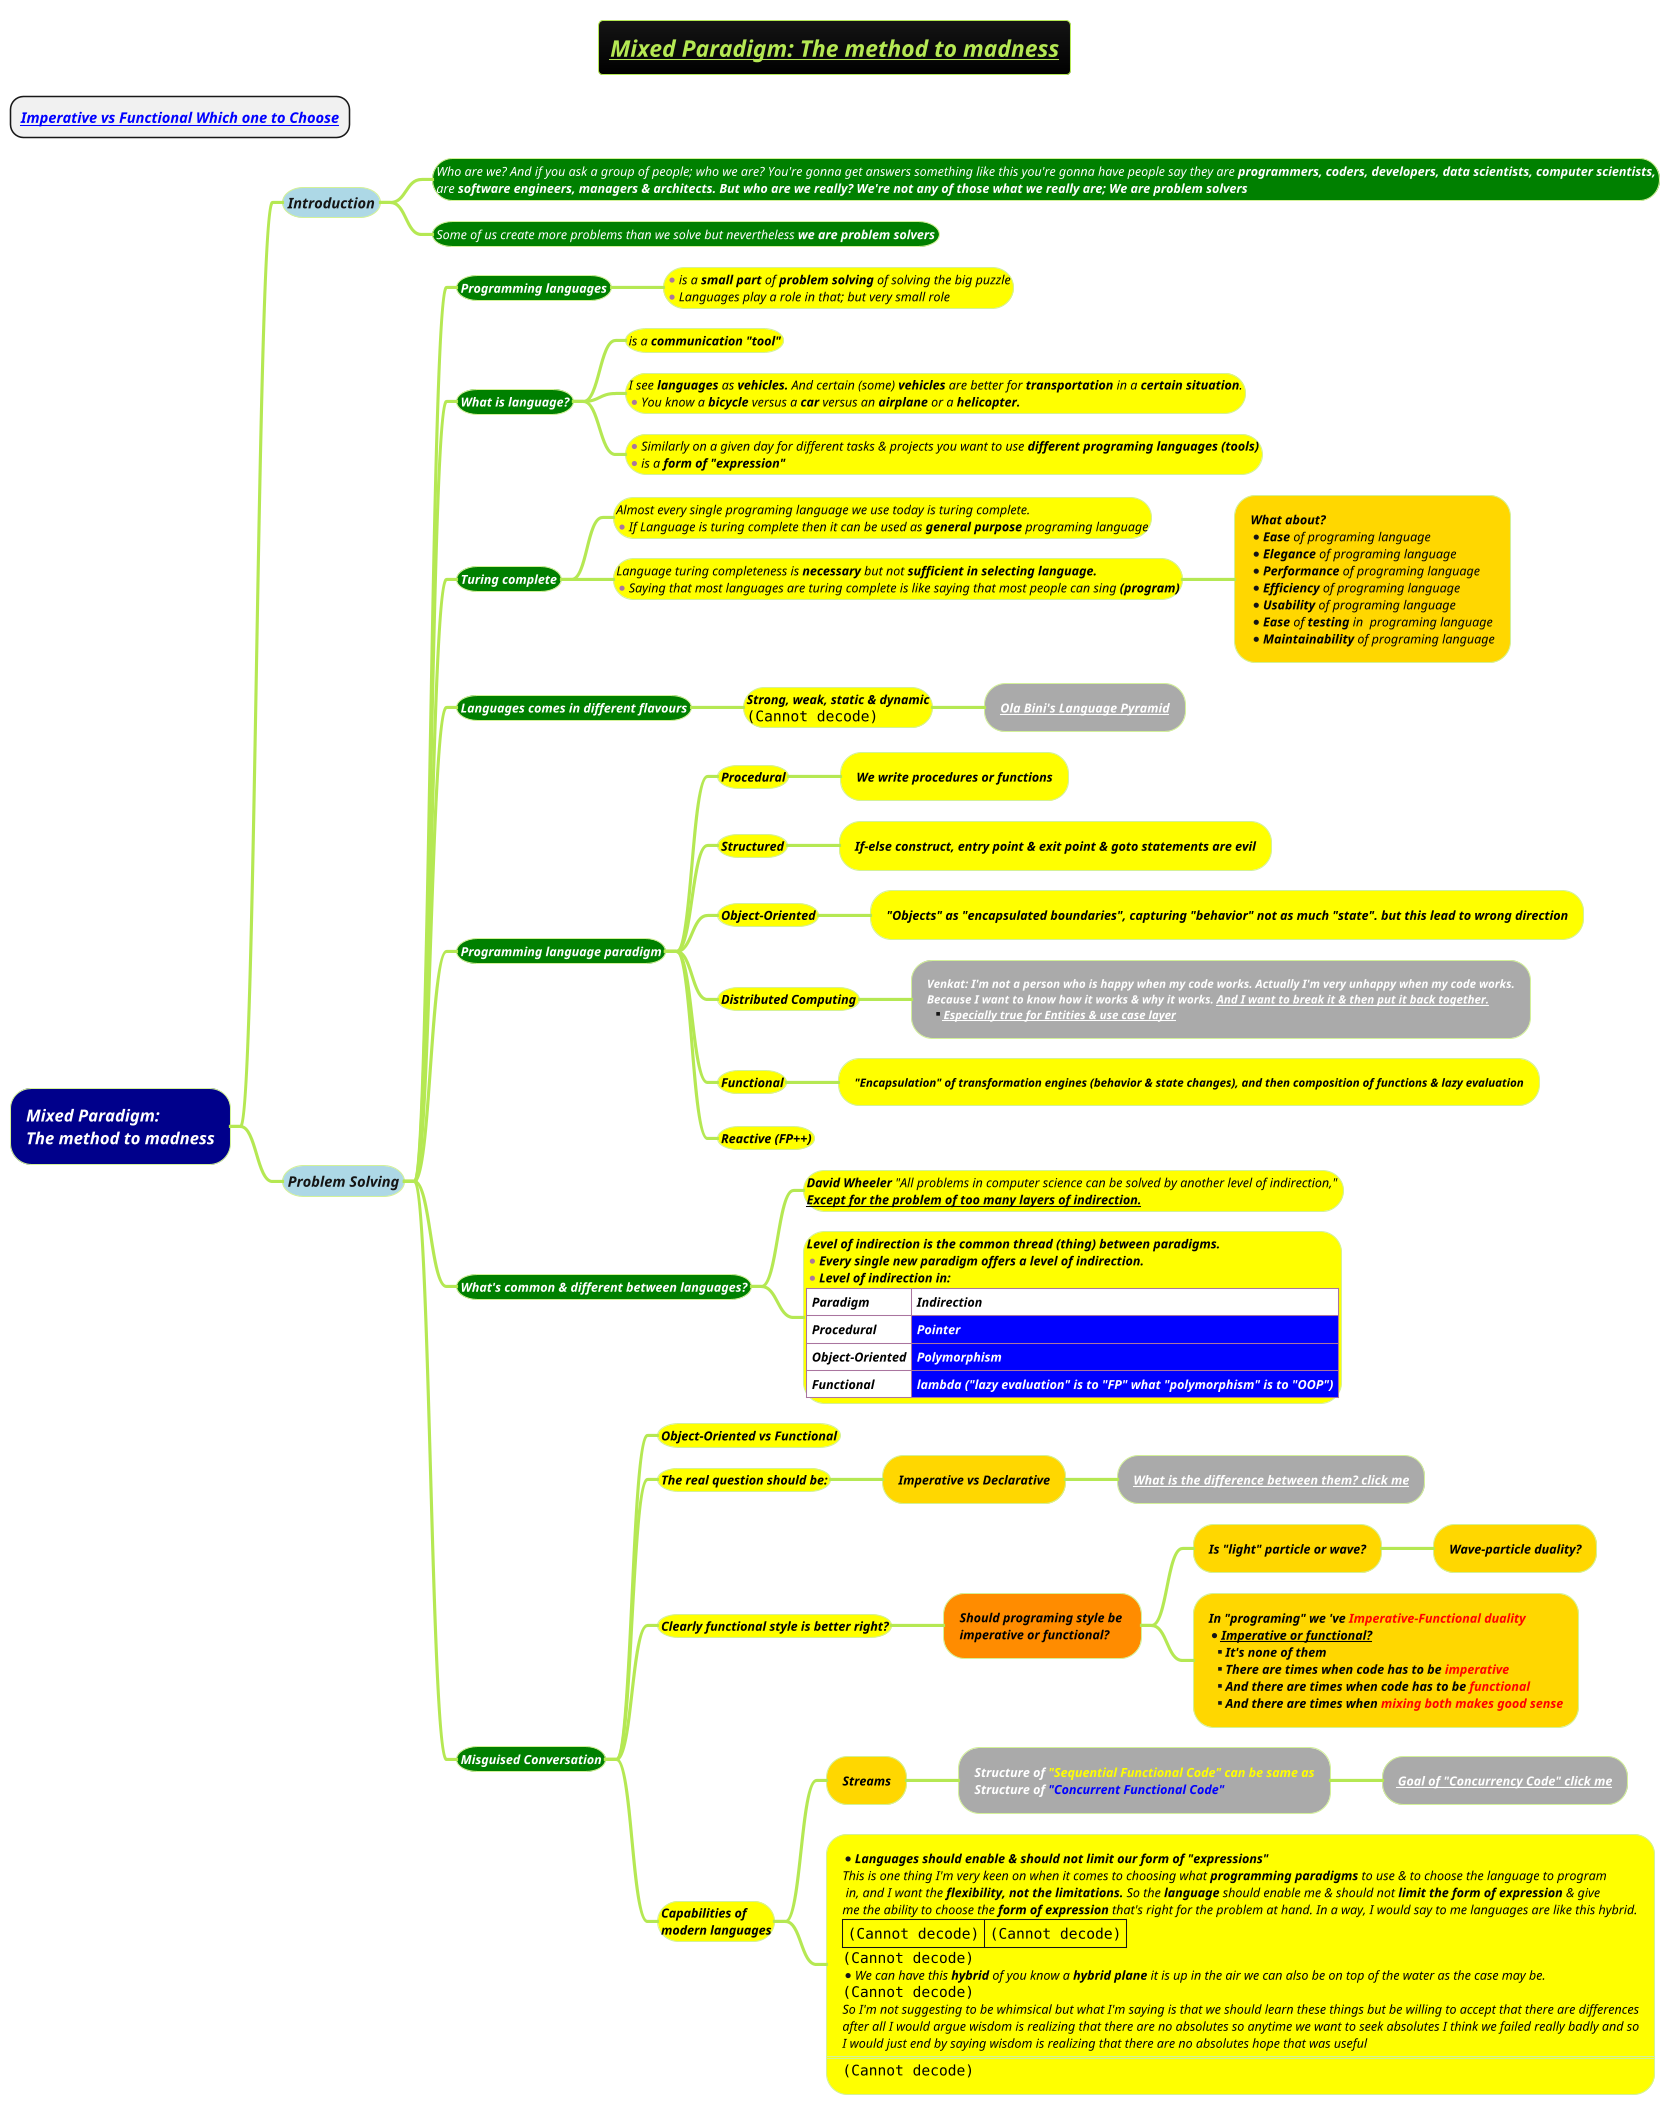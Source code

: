 @startmindmap
title =<b><i><u><size:18>Mixed Paradigm: The method to madness
* <b><i>[[docs/3-programming-languages/Venkat-Subramaniam/Imperative-vs-Functional-Which-one-to-Choose.puml Imperative vs Functional Which one to Choose]]
!theme hacker

*[#darkblue] <color #white><i>Mixed Paradigm:\n<color #white><i>The method to madness
**[#lightblue] <i>Introduction
***[#green]:<size:12><color #white><i>Who are we? And if you ask a group of people; who we are? You're gonna get answers something like this you're gonna have people say they are <b>programmers, coders, developers, data scientists, computer scientists,
<size:12><color #white><i>are <b>software engineers, managers & architects. But who are we really? We're not any of those what we really are; **We are problem solvers**;
***[#green] <size:12><color #white><i>Some of us create more problems than we solve but nevertheless <b>we are problem solvers
**[#lightblue] <i>Problem Solving
***[#green] <size:12><color #white><i><b>Programming languages
****[#yellow] *<size:12><color #black><i>is a **small part** of <b>problem solving</b> of solving the big puzzle \n*<size:12><color #black><i>Languages play a role in that; but very small role
***[#green] <size:12><color #white><i><b>What is language?
****[#yellow] <size:12><color #black><i>is a <b>communication "tool"
****[#yellow]:<size:12><color #black><i>I see **languages** as **vehicles.** And certain (some) **vehicles** are better for **transportation** in a **certain situation**.
*<size:12><color #black><i>You know a **bicycle** versus a **car** versus an **airplane** or a <b>helicopter.;
****[#yellow] *<size:12><color #black><i>Similarly on a given day for different tasks & projects you want to use <b>different programing languages (tools) \n*<size:12><color #black><i>is a <b>form of "expression"
***[#green] <size:12><color #white><i><b>Turing complete
****[#yellow] <size:12><color #black><i>Almost every single programing language we use today is turing complete. \n*<size:12><color #black><i>If Language is turing complete then it can be used as **general purpose** programing language

****[#yellow] <size:12><color #black><i>Language turing completeness is **necessary** but not <b>sufficient in selecting language.\n*<size:12><color #black><i>Saying that most languages are turing complete is like saying that most people can sing <b>(program)
*****[#gold]:<size:12><color #black><i><b>What about?
*<size:12><color #black><i>**Ease** of programing language
*<size:12><color #black><i>**Elegance** of programing language
*<size:12><color #black><i>**Performance** of programing language
*<size:12><color #black><i>**Efficiency** of programing language
*<size:12><color #black><i>**Usability** of programing language
*<size:12><color #black><i>**Ease** of **testing** in  programing language
*<size:12><color #black><i>**Maintainability** of programing language;
***[#green] <size:12><color #white><i><b>Languages comes in different flavours
****[#yellow] <size:12><color #black><i><b>Strong, weak, static & dynamic\n<img:images/img_212.png{scale=.6}>
*****[#a] <size:12><color #black><i><b>[[docs/3-programming-languages/Ola-Bini's-Language-Pyramid.puml Ola Bini's Language Pyramid]]
***[#green] <size:12><color #white><i><b>Programming language paradigm</b>
****[#yellow] <size:12><color #black><i><b>Procedural
*****[#yellow] <size:12><color #black><i><b>We write procedures or functions
****[#yellow] <size:12><color #black><i><b>Structured
*****[#yellow] <size:12><color #black><i><b>If-else construct, entry point & exit point & goto statements are evil
****[#yellow] <size:12><color #black><i><b>Object-Oriented
*****[#yellow] <size:12><color #black><i><b>"Objects" as "encapsulated boundaries", capturing "behavior" not as much "state". but this lead to wrong direction
****[#yellow] <size:12><color #black><i><b>Distributed Computing
*****[#a] <size:11><color #white><i><b>Venkat: I'm not a person who is happy when my code works. Actually I'm very unhappy when my code works.\n<size:11><color #white><i><b>Because I want to know how it works & why it works. <u>And I want to break it & then put it back together.\n**<size:11><color #white><i><b><u>Especially true for Entities & use case layer
****[#yellow] <size:12><color #black><i><b>Functional
*****[#yellow] <size:11><color #black><i><b>"Encapsulation" of transformation engines (behavior & state changes), and then composition of functions & lazy evaluation
****[#yellow] <size:12><color #black><i><b>Reactive (FP++)
***[#green] <size:12><color #white><i><b>What's common & different between languages?
****[#yellow] <size:12><color #black><i><b>David Wheeler</b> "All problems in computer science can be solved by another level of indirection," \n<size:12><color #black><i><b><u>Except for the problem of too many layers of indirection.
****[#yellow]:<size:12><color #black><i><b>Level of indirection is the common thread (thing) between paradigms.</b>
*<size:12><color #black><i><b>Every single new paradigm offers a level of indirection.
*<size:12><color #black><i><b>Level of indirection in:
|<#white><size:12><color #black><i><b>Paradigm|<#white><size:12><color #black><i><b>Indirection|
|<#white><size:12><color #black><i><b>Procedural|<#blue><size:12><color #white><i><b>Pointer|
|<#white><size:12><color #black><i><b>Object-Oriented|<#blue><size:12><color #white><i><b>Polymorphism|
|<#white><size:12><color #black><i><b>Functional|<#blue><size:12><color #white><i><b>lambda ("lazy evaluation" is to "FP" what "polymorphism" is to "OOP")|;
***[#green] <size:12><color #white><i><b>Misguised Conversation
****[#yellow] <size:12><color #black><i><b>Object-Oriented vs Functional
****[#yellow] <size:12><color #black><i><b>The real question should be:
*****[#gold] <size:12><color #black><i><b>Imperative vs Declarative
******[#a] <size:12><color #black><i><b>[[docs/3-programming-languages/Venkat-Subramaniam/Imperative-vs-Functional-Which-one-to-Choose.puml What is the difference between them? click me]]
****[#yellow] <size:12><color #black><i><b>Clearly functional style is better right?
*****[#darkorange] <size:12><color #black><i><b>Should programing style be \n<size:12><color #black><i><b>imperative or functional?
******[#gold] <size:12><color #black><i><b>Is "light" particle or wave?
*******[#gold] <size:12><color #black><i><b>Wave-particle duality?
******[#gold]:<size:12><color #black><i><b>In "programing" we 've <color #red>Imperative-Functional duality
*<u><size:12><color #black><i><b>Imperative or functional?
**<size:12><color #black><i><b>It's none of them
**<size:12><color #black><i><b>There are times when code has to be <color #red>imperative
**<size:12><color #black><i><b>And there are times when code has to be <color #red>functional
**<size:12><color #black><i><b>And there are times when <color #red>mixing both makes good sense ;
****[#yellow] <size:12><color #black><i><b>Capabilities of \n<size:12><color #black><i><b>modern languages
*****[#gold] <size:12><color #black><i><b>Streams
******[#a] <size:12><color #white><i><b>Structure of <color #yellow>"Sequential Functional Code" can be same as\n<size:12><color #white><i><b>Structure of <color #blue>"Concurrent Functional Code"
*******[#a] <size:12><color #white><i><b>[[docs/3-programming-languages/Venkat-Subramaniam/Concurrency-and-Parallelism/images/img_1.png Goal of "Concurrency Code" click me]]
*****[#yellow]:*<size:12><color #black><i><b>Languages should enable & should not limit our form of "expressions"
<size:12><color #black><i>This is one thing I'm very keen on when it comes to choosing what **programming paradigms** to use & to choose the language to program
<size:12><color #black><i> in, and I want the **flexibility, not the limitations.** So the **language** should enable me & should not **limit the form of expression** & give
<size:12><color #black><i>me the ability to choose the **form of expression** that's right for the problem at hand. In a way, I would say to me languages are like this hybrid.
|<img:images/img_214.png{scale=1}>|<img:images/img_215.png{scale=1.48}>|
<img:images/img_216.png{scale=.8}>
*<size:12><color #black><i>We can have this **hybrid** of you know a **hybrid plane** it is up in the air we can also be on top of the water as the case may be.
<img:images/img_217.png{scale=.8}>
<size:12><color #black><i>So I'm not suggesting to be whimsical but what I'm saying is that we should learn these things but be willing to accept that there are differences
<size:12><color #black><i>after all I would argue wisdom is realizing that there are no absolutes so anytime we want to seek absolutes I think we failed really badly and so
<size:12><color #black><i>I would just end by saying wisdom is realizing that there are no absolutes hope that was useful
====
<img:images/img_218.png{scale=.8}>;
@endmindmap


